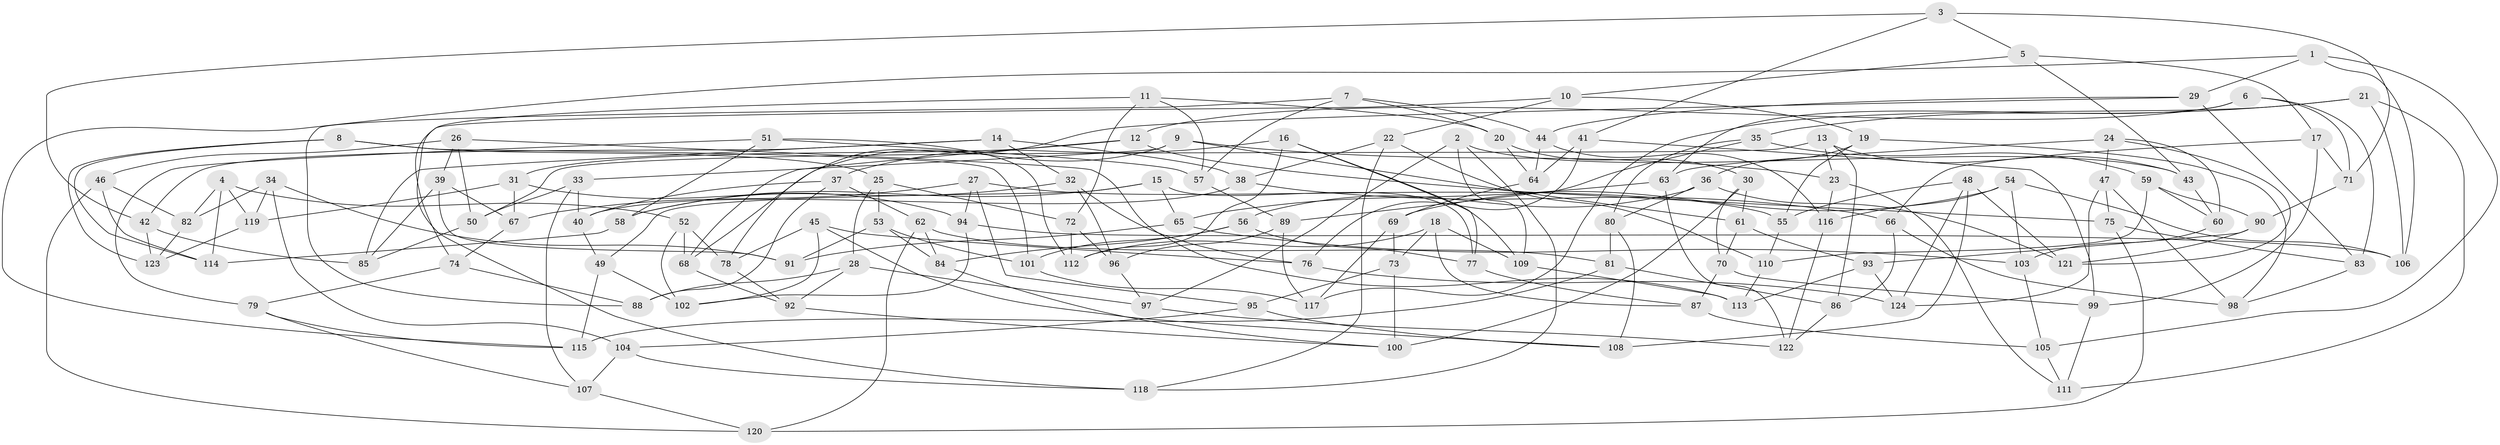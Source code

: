 // coarse degree distribution, {4: 0.4177215189873418, 6: 0.45569620253164556, 5: 0.11392405063291139, 3: 0.012658227848101266}
// Generated by graph-tools (version 1.1) at 2025/52/02/27/25 19:52:29]
// undirected, 124 vertices, 248 edges
graph export_dot {
graph [start="1"]
  node [color=gray90,style=filled];
  1;
  2;
  3;
  4;
  5;
  6;
  7;
  8;
  9;
  10;
  11;
  12;
  13;
  14;
  15;
  16;
  17;
  18;
  19;
  20;
  21;
  22;
  23;
  24;
  25;
  26;
  27;
  28;
  29;
  30;
  31;
  32;
  33;
  34;
  35;
  36;
  37;
  38;
  39;
  40;
  41;
  42;
  43;
  44;
  45;
  46;
  47;
  48;
  49;
  50;
  51;
  52;
  53;
  54;
  55;
  56;
  57;
  58;
  59;
  60;
  61;
  62;
  63;
  64;
  65;
  66;
  67;
  68;
  69;
  70;
  71;
  72;
  73;
  74;
  75;
  76;
  77;
  78;
  79;
  80;
  81;
  82;
  83;
  84;
  85;
  86;
  87;
  88;
  89;
  90;
  91;
  92;
  93;
  94;
  95;
  96;
  97;
  98;
  99;
  100;
  101;
  102;
  103;
  104;
  105;
  106;
  107;
  108;
  109;
  110;
  111;
  112;
  113;
  114;
  115;
  116;
  117;
  118;
  119;
  120;
  121;
  122;
  123;
  124;
  1 -- 106;
  1 -- 29;
  1 -- 115;
  1 -- 105;
  2 -- 43;
  2 -- 109;
  2 -- 97;
  2 -- 118;
  3 -- 71;
  3 -- 42;
  3 -- 41;
  3 -- 5;
  4 -- 114;
  4 -- 82;
  4 -- 119;
  4 -- 52;
  5 -- 17;
  5 -- 43;
  5 -- 10;
  6 -- 63;
  6 -- 12;
  6 -- 83;
  6 -- 71;
  7 -- 44;
  7 -- 88;
  7 -- 20;
  7 -- 57;
  8 -- 101;
  8 -- 123;
  8 -- 25;
  8 -- 114;
  9 -- 68;
  9 -- 23;
  9 -- 61;
  9 -- 33;
  10 -- 22;
  10 -- 74;
  10 -- 19;
  11 -- 72;
  11 -- 118;
  11 -- 20;
  11 -- 57;
  12 -- 75;
  12 -- 68;
  12 -- 31;
  13 -- 23;
  13 -- 43;
  13 -- 50;
  13 -- 86;
  14 -- 85;
  14 -- 42;
  14 -- 38;
  14 -- 32;
  15 -- 58;
  15 -- 77;
  15 -- 65;
  15 -- 49;
  16 -- 109;
  16 -- 77;
  16 -- 37;
  16 -- 112;
  17 -- 71;
  17 -- 66;
  17 -- 99;
  18 -- 73;
  18 -- 112;
  18 -- 109;
  18 -- 87;
  19 -- 98;
  19 -- 36;
  19 -- 55;
  20 -- 30;
  20 -- 64;
  21 -- 111;
  21 -- 106;
  21 -- 117;
  21 -- 35;
  22 -- 38;
  22 -- 110;
  22 -- 118;
  23 -- 111;
  23 -- 116;
  24 -- 121;
  24 -- 60;
  24 -- 47;
  24 -- 63;
  25 -- 28;
  25 -- 72;
  25 -- 53;
  26 -- 39;
  26 -- 46;
  26 -- 113;
  26 -- 50;
  27 -- 95;
  27 -- 94;
  27 -- 55;
  27 -- 67;
  28 -- 92;
  28 -- 88;
  28 -- 97;
  29 -- 78;
  29 -- 44;
  29 -- 83;
  30 -- 100;
  30 -- 61;
  30 -- 70;
  31 -- 119;
  31 -- 94;
  31 -- 67;
  32 -- 96;
  32 -- 58;
  32 -- 76;
  33 -- 50;
  33 -- 40;
  33 -- 107;
  34 -- 91;
  34 -- 104;
  34 -- 82;
  34 -- 119;
  35 -- 80;
  35 -- 89;
  35 -- 59;
  36 -- 56;
  36 -- 121;
  36 -- 80;
  37 -- 62;
  37 -- 40;
  37 -- 88;
  38 -- 66;
  38 -- 40;
  39 -- 67;
  39 -- 85;
  39 -- 91;
  40 -- 49;
  41 -- 76;
  41 -- 64;
  41 -- 99;
  42 -- 123;
  42 -- 85;
  43 -- 60;
  44 -- 64;
  44 -- 116;
  45 -- 108;
  45 -- 76;
  45 -- 102;
  45 -- 78;
  46 -- 114;
  46 -- 82;
  46 -- 120;
  47 -- 75;
  47 -- 124;
  47 -- 98;
  48 -- 108;
  48 -- 124;
  48 -- 55;
  48 -- 121;
  49 -- 115;
  49 -- 102;
  50 -- 85;
  51 -- 57;
  51 -- 112;
  51 -- 79;
  51 -- 58;
  52 -- 102;
  52 -- 68;
  52 -- 78;
  53 -- 91;
  53 -- 84;
  53 -- 101;
  54 -- 106;
  54 -- 116;
  54 -- 69;
  54 -- 103;
  55 -- 110;
  56 -- 101;
  56 -- 84;
  56 -- 77;
  57 -- 89;
  58 -- 114;
  59 -- 60;
  59 -- 90;
  59 -- 110;
  60 -- 103;
  61 -- 93;
  61 -- 70;
  62 -- 84;
  62 -- 81;
  62 -- 120;
  63 -- 122;
  63 -- 65;
  64 -- 69;
  65 -- 91;
  65 -- 103;
  66 -- 86;
  66 -- 98;
  67 -- 74;
  68 -- 92;
  69 -- 73;
  69 -- 117;
  70 -- 87;
  70 -- 99;
  71 -- 90;
  72 -- 112;
  72 -- 96;
  73 -- 95;
  73 -- 100;
  74 -- 79;
  74 -- 88;
  75 -- 83;
  75 -- 120;
  76 -- 124;
  77 -- 87;
  78 -- 92;
  79 -- 107;
  79 -- 115;
  80 -- 108;
  80 -- 81;
  81 -- 115;
  81 -- 86;
  82 -- 123;
  83 -- 98;
  84 -- 100;
  86 -- 122;
  87 -- 105;
  89 -- 117;
  89 -- 96;
  90 -- 93;
  90 -- 121;
  92 -- 100;
  93 -- 124;
  93 -- 113;
  94 -- 106;
  94 -- 102;
  95 -- 104;
  95 -- 108;
  96 -- 97;
  97 -- 122;
  99 -- 111;
  101 -- 117;
  103 -- 105;
  104 -- 118;
  104 -- 107;
  105 -- 111;
  107 -- 120;
  109 -- 113;
  110 -- 113;
  116 -- 122;
  119 -- 123;
}
